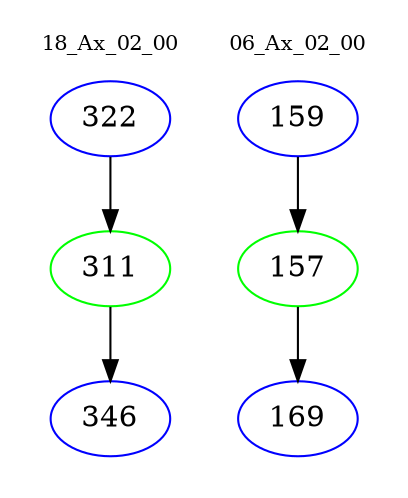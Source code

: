 digraph{
subgraph cluster_0 {
color = white
label = "18_Ax_02_00";
fontsize=10;
T0_322 [label="322", color="blue"]
T0_322 -> T0_311 [color="black"]
T0_311 [label="311", color="green"]
T0_311 -> T0_346 [color="black"]
T0_346 [label="346", color="blue"]
}
subgraph cluster_1 {
color = white
label = "06_Ax_02_00";
fontsize=10;
T1_159 [label="159", color="blue"]
T1_159 -> T1_157 [color="black"]
T1_157 [label="157", color="green"]
T1_157 -> T1_169 [color="black"]
T1_169 [label="169", color="blue"]
}
}
